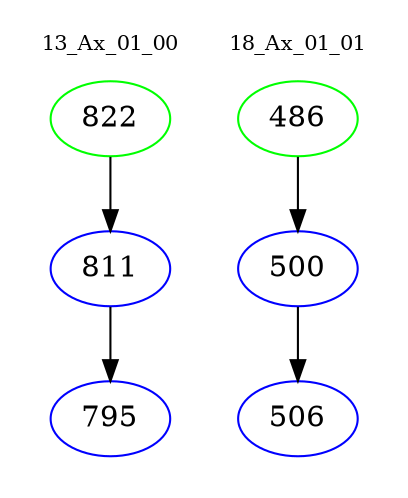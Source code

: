 digraph{
subgraph cluster_0 {
color = white
label = "13_Ax_01_00";
fontsize=10;
T0_822 [label="822", color="green"]
T0_822 -> T0_811 [color="black"]
T0_811 [label="811", color="blue"]
T0_811 -> T0_795 [color="black"]
T0_795 [label="795", color="blue"]
}
subgraph cluster_1 {
color = white
label = "18_Ax_01_01";
fontsize=10;
T1_486 [label="486", color="green"]
T1_486 -> T1_500 [color="black"]
T1_500 [label="500", color="blue"]
T1_500 -> T1_506 [color="black"]
T1_506 [label="506", color="blue"]
}
}
